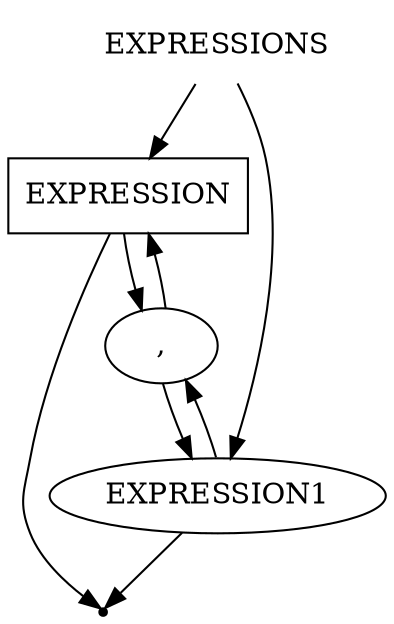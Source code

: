 digraph EXPRESSIONS {
    start [label=EXPRESSIONS shape=plaintext]
    A [label=EXPRESSION shape=box]
    B [label="," shape=oval]
    C [label=EXPRESSION1 shape=oval]
    end [label="" shape=point]
    start -> A
    A -> B
    B -> A
    start -> C
    C -> B
    B -> C
    A -> end
    C -> end
}
